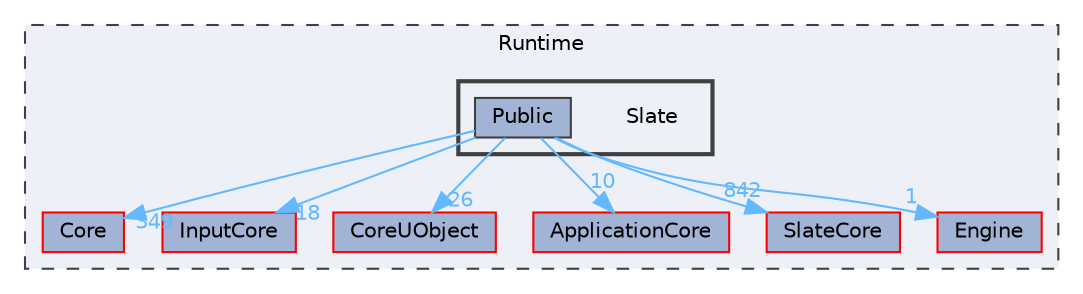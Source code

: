 digraph "Slate"
{
 // INTERACTIVE_SVG=YES
 // LATEX_PDF_SIZE
  bgcolor="transparent";
  edge [fontname=Helvetica,fontsize=10,labelfontname=Helvetica,labelfontsize=10];
  node [fontname=Helvetica,fontsize=10,shape=box,height=0.2,width=0.4];
  compound=true
  subgraph clusterdir_7536b172fbd480bfd146a1b1acd6856b {
    graph [ bgcolor="#edf0f7", pencolor="grey25", label="Runtime", fontname=Helvetica,fontsize=10 style="filled,dashed", URL="dir_7536b172fbd480bfd146a1b1acd6856b.html",tooltip=""]
  dir_0e6cddcc9caa1238c7f3774224afaa45 [label="Core", fillcolor="#a2b4d6", color="red", style="filled", URL="dir_0e6cddcc9caa1238c7f3774224afaa45.html",tooltip=""];
  dir_3e8e1daf27a38f5d72a6cbf6f3b5d663 [label="InputCore", fillcolor="#a2b4d6", color="red", style="filled", URL="dir_3e8e1daf27a38f5d72a6cbf6f3b5d663.html",tooltip=""];
  dir_4c499e5e32e2b4479ad7e552df73eeae [label="CoreUObject", fillcolor="#a2b4d6", color="red", style="filled", URL="dir_4c499e5e32e2b4479ad7e552df73eeae.html",tooltip=""];
  dir_a0470932637a5b4378844d0dd6134206 [label="ApplicationCore", fillcolor="#a2b4d6", color="red", style="filled", URL="dir_a0470932637a5b4378844d0dd6134206.html",tooltip=""];
  dir_f0f0d357c8c9eca10fb05693ae8c53b1 [label="SlateCore", fillcolor="#a2b4d6", color="red", style="filled", URL="dir_f0f0d357c8c9eca10fb05693ae8c53b1.html",tooltip=""];
  dir_fdf6aa5c3cf3805bb958134448d60562 [label="Engine", fillcolor="#a2b4d6", color="red", style="filled", URL="dir_fdf6aa5c3cf3805bb958134448d60562.html",tooltip=""];
  subgraph clusterdir_f0312094b7f0f764d1cd7b6742c0aeab {
    graph [ bgcolor="#edf0f7", pencolor="grey25", label="", fontname=Helvetica,fontsize=10 style="filled,bold", URL="dir_f0312094b7f0f764d1cd7b6742c0aeab.html",tooltip=""]
    dir_f0312094b7f0f764d1cd7b6742c0aeab [shape=plaintext, label="Slate"];
  dir_6b2e56294563200244e3f9bb0c4b2842 [label="Public", fillcolor="#a2b4d6", color="grey25", style="filled", URL="dir_6b2e56294563200244e3f9bb0c4b2842.html",tooltip=""];
  }
  }
  dir_6b2e56294563200244e3f9bb0c4b2842->dir_0e6cddcc9caa1238c7f3774224afaa45 [headlabel="349", labeldistance=1.5 headhref="dir_000952_000266.html" href="dir_000952_000266.html" color="steelblue1" fontcolor="steelblue1"];
  dir_6b2e56294563200244e3f9bb0c4b2842->dir_3e8e1daf27a38f5d72a6cbf6f3b5d663 [headlabel="18", labeldistance=1.5 headhref="dir_000952_000493.html" href="dir_000952_000493.html" color="steelblue1" fontcolor="steelblue1"];
  dir_6b2e56294563200244e3f9bb0c4b2842->dir_4c499e5e32e2b4479ad7e552df73eeae [headlabel="26", labeldistance=1.5 headhref="dir_000952_000268.html" href="dir_000952_000268.html" color="steelblue1" fontcolor="steelblue1"];
  dir_6b2e56294563200244e3f9bb0c4b2842->dir_a0470932637a5b4378844d0dd6134206 [headlabel="10", labeldistance=1.5 headhref="dir_000952_000056.html" href="dir_000952_000056.html" color="steelblue1" fontcolor="steelblue1"];
  dir_6b2e56294563200244e3f9bb0c4b2842->dir_f0f0d357c8c9eca10fb05693ae8c53b1 [headlabel="842", labeldistance=1.5 headhref="dir_000952_001045.html" href="dir_000952_001045.html" color="steelblue1" fontcolor="steelblue1"];
  dir_6b2e56294563200244e3f9bb0c4b2842->dir_fdf6aa5c3cf3805bb958134448d60562 [headlabel="1", labeldistance=1.5 headhref="dir_000952_000366.html" href="dir_000952_000366.html" color="steelblue1" fontcolor="steelblue1"];
}
